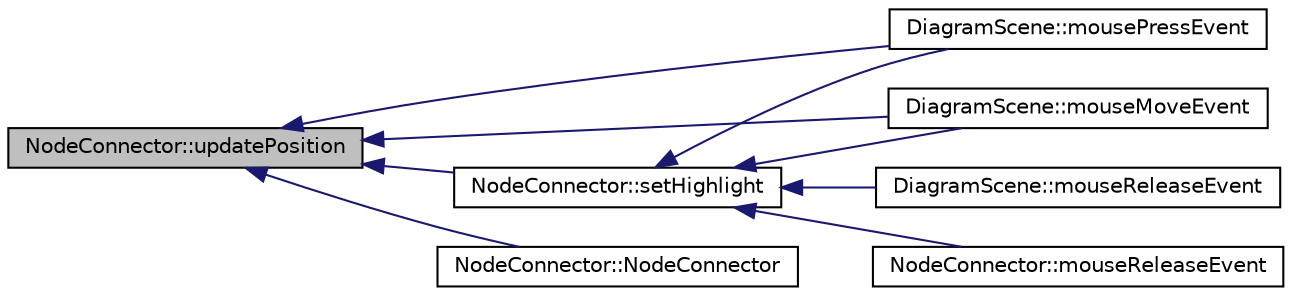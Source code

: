 digraph G
{
  edge [fontname="Helvetica",fontsize="10",labelfontname="Helvetica",labelfontsize="10"];
  node [fontname="Helvetica",fontsize="10",shape=record];
  rankdir="LR";
  Node1 [label="NodeConnector::updatePosition",height=0.2,width=0.4,color="black", fillcolor="grey75", style="filled" fontcolor="black"];
  Node1 -> Node2 [dir="back",color="midnightblue",fontsize="10",style="solid",fontname="Helvetica"];
  Node2 [label="DiagramScene::mousePressEvent",height=0.2,width=0.4,color="black", fillcolor="white", style="filled",URL="$class_diagram_scene.html#a56249136dab559afa4f840a5c92acf73",tooltip="[5]"];
  Node1 -> Node3 [dir="back",color="midnightblue",fontsize="10",style="solid",fontname="Helvetica"];
  Node3 [label="DiagramScene::mouseMoveEvent",height=0.2,width=0.4,color="black", fillcolor="white", style="filled",URL="$class_diagram_scene.html#a4c0f6af69a806c55da083a110a4eb820",tooltip="[9]"];
  Node1 -> Node4 [dir="back",color="midnightblue",fontsize="10",style="solid",fontname="Helvetica"];
  Node4 [label="NodeConnector::NodeConnector",height=0.2,width=0.4,color="black", fillcolor="white", style="filled",URL="$class_node_connector.html#a7b6510a9cf9528de2df706dce2dcaca2"];
  Node1 -> Node5 [dir="back",color="midnightblue",fontsize="10",style="solid",fontname="Helvetica"];
  Node5 [label="NodeConnector::setHighlight",height=0.2,width=0.4,color="black", fillcolor="white", style="filled",URL="$class_node_connector.html#a940487f04129410aef7dd893c68dbcc8"];
  Node5 -> Node2 [dir="back",color="midnightblue",fontsize="10",style="solid",fontname="Helvetica"];
  Node5 -> Node3 [dir="back",color="midnightblue",fontsize="10",style="solid",fontname="Helvetica"];
  Node5 -> Node6 [dir="back",color="midnightblue",fontsize="10",style="solid",fontname="Helvetica"];
  Node6 [label="DiagramScene::mouseReleaseEvent",height=0.2,width=0.4,color="black", fillcolor="white", style="filled",URL="$class_diagram_scene.html#a361512439a7cf2bcd0388c78eb1bb301",tooltip="[10]"];
  Node5 -> Node7 [dir="back",color="midnightblue",fontsize="10",style="solid",fontname="Helvetica"];
  Node7 [label="NodeConnector::mouseReleaseEvent",height=0.2,width=0.4,color="black", fillcolor="white", style="filled",URL="$class_node_connector.html#a627e0cac884ee46e444346dd3759a3f1"];
}
